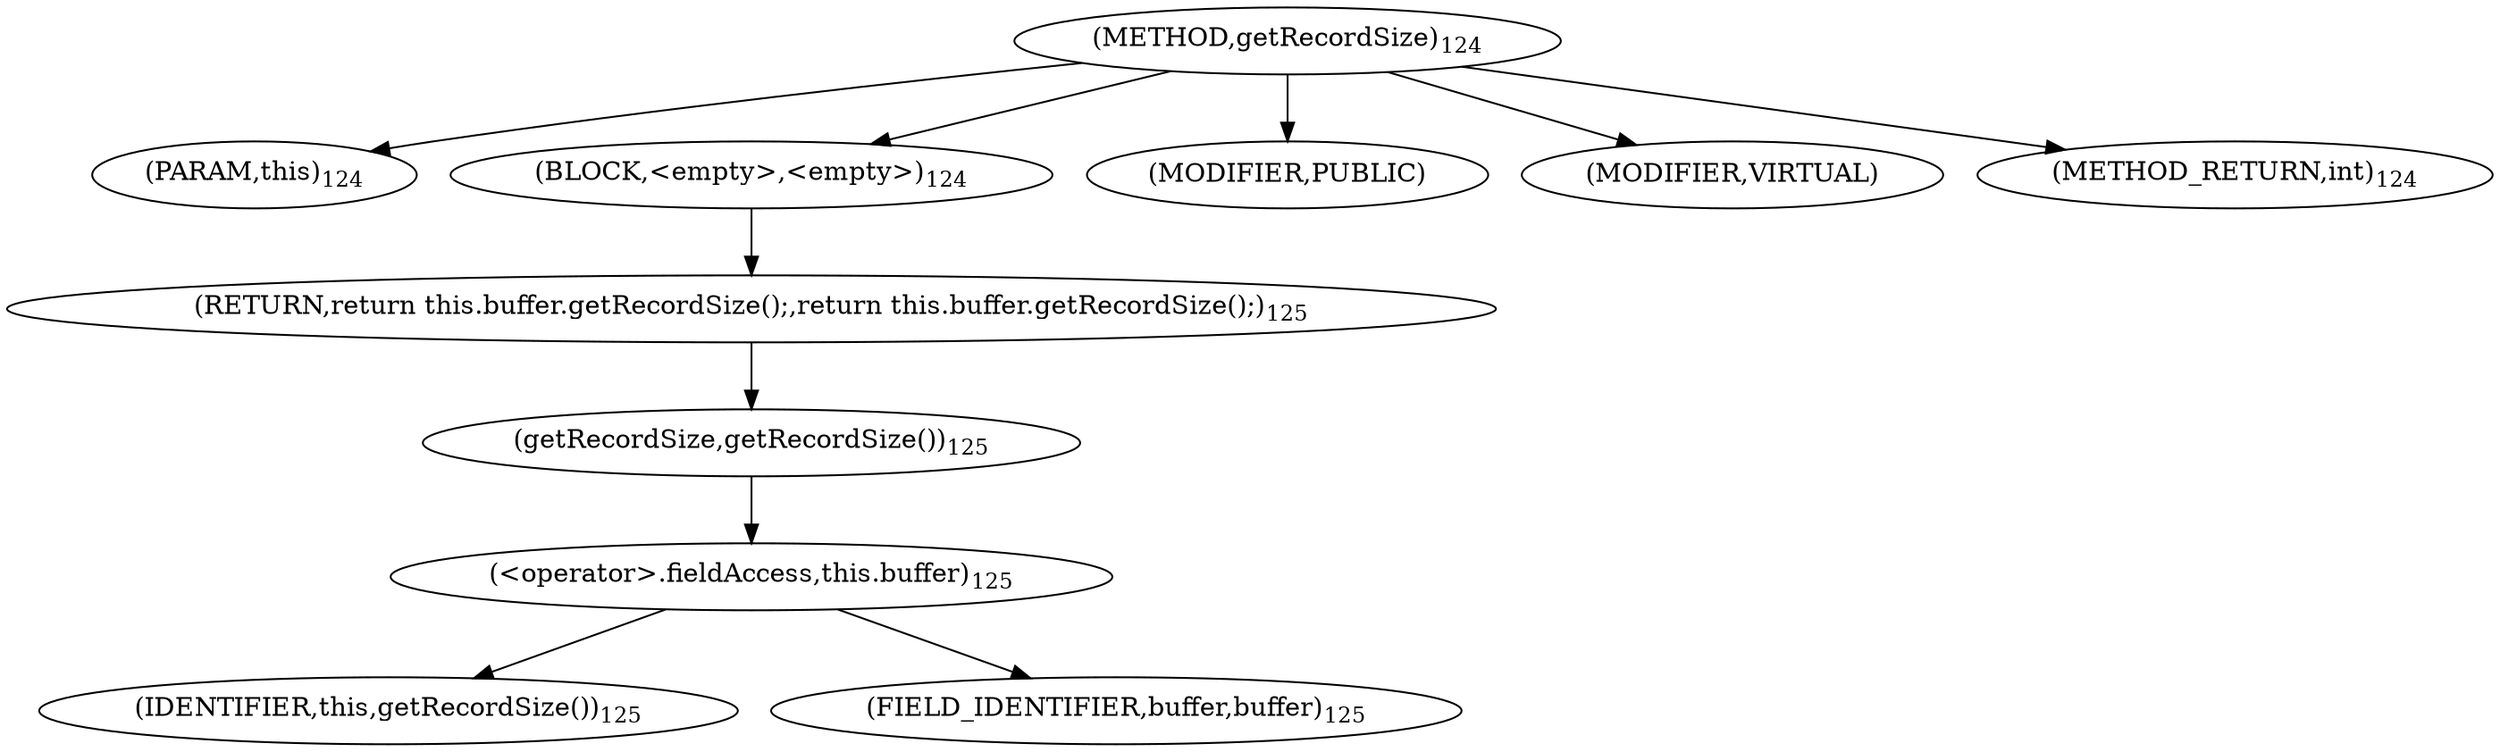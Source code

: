 digraph "getRecordSize" {  
"214" [label = <(METHOD,getRecordSize)<SUB>124</SUB>> ]
"20" [label = <(PARAM,this)<SUB>124</SUB>> ]
"215" [label = <(BLOCK,&lt;empty&gt;,&lt;empty&gt;)<SUB>124</SUB>> ]
"216" [label = <(RETURN,return this.buffer.getRecordSize();,return this.buffer.getRecordSize();)<SUB>125</SUB>> ]
"217" [label = <(getRecordSize,getRecordSize())<SUB>125</SUB>> ]
"218" [label = <(&lt;operator&gt;.fieldAccess,this.buffer)<SUB>125</SUB>> ]
"19" [label = <(IDENTIFIER,this,getRecordSize())<SUB>125</SUB>> ]
"219" [label = <(FIELD_IDENTIFIER,buffer,buffer)<SUB>125</SUB>> ]
"220" [label = <(MODIFIER,PUBLIC)> ]
"221" [label = <(MODIFIER,VIRTUAL)> ]
"222" [label = <(METHOD_RETURN,int)<SUB>124</SUB>> ]
  "214" -> "20" 
  "214" -> "215" 
  "214" -> "220" 
  "214" -> "221" 
  "214" -> "222" 
  "215" -> "216" 
  "216" -> "217" 
  "217" -> "218" 
  "218" -> "19" 
  "218" -> "219" 
}

